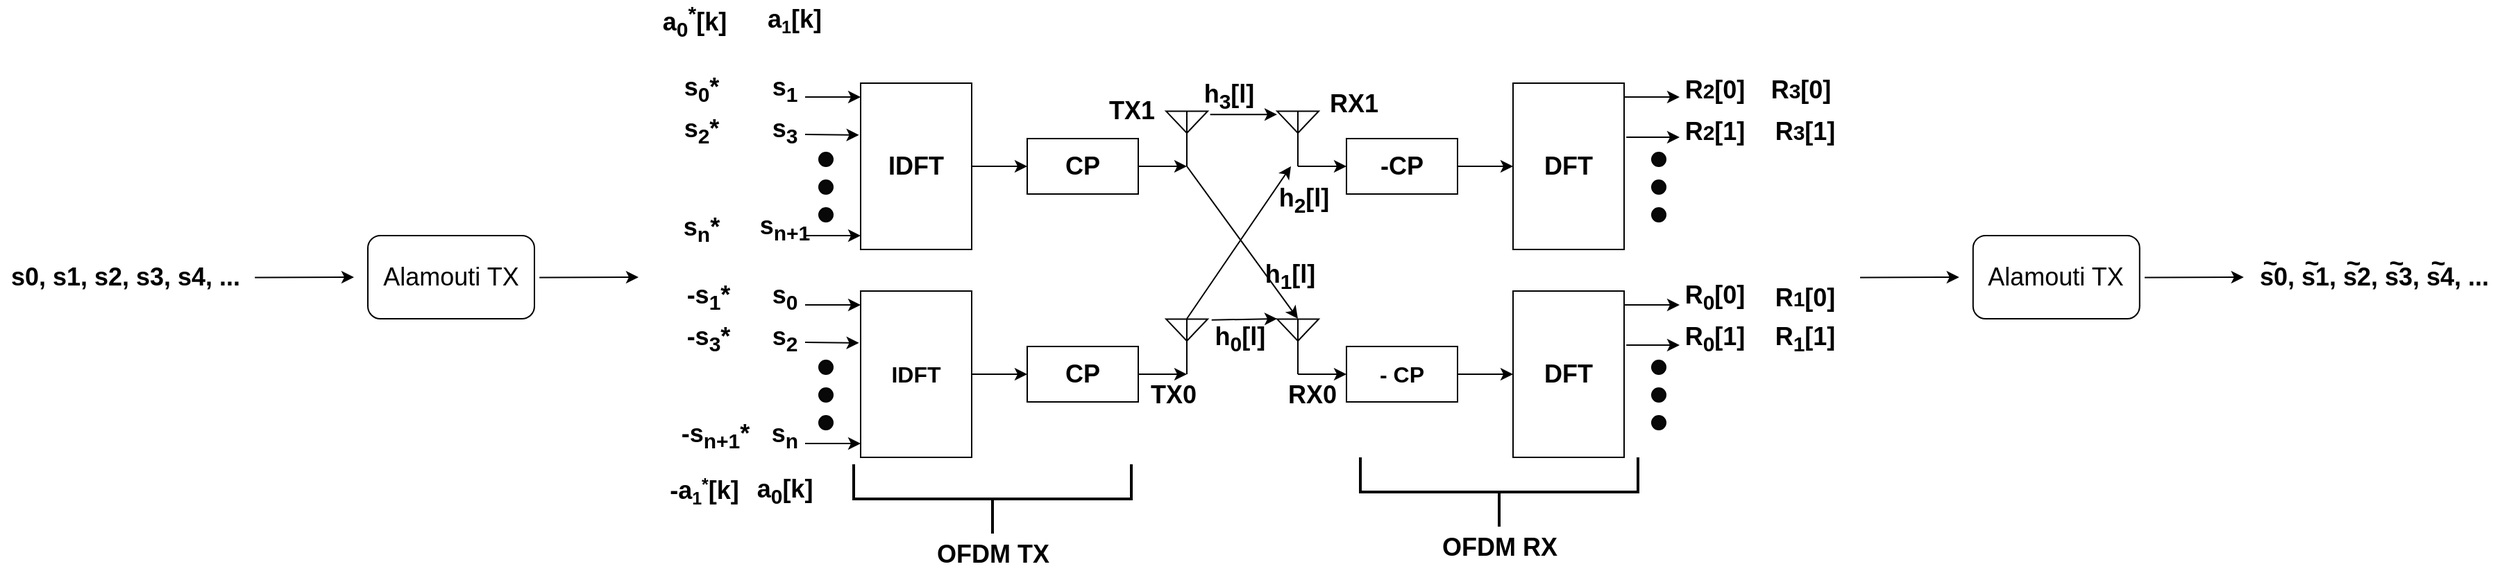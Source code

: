 <mxfile version="14.0.1" type="device"><diagram id="1k58qN4_BVpdT0NHC4St" name="Page-1"><mxGraphModel dx="1865" dy="580" grid="1" gridSize="10" guides="1" tooltips="1" connect="1" arrows="1" fold="1" page="1" pageScale="1" pageWidth="827" pageHeight="1169" math="0" shadow="0"><root><mxCell id="0"/><mxCell id="1" parent="0"/><mxCell id="-BvfZnM5PbI-1u8mFfQk-1" value="&lt;font style=&quot;font-size: 18px&quot;&gt;&lt;b&gt;IDFT&lt;/b&gt;&lt;/font&gt;" style="rounded=0;whiteSpace=wrap;html=1;" parent="1" vertex="1"><mxGeometry x="120" y="80" width="80" height="120" as="geometry"/></mxCell><mxCell id="-BvfZnM5PbI-1u8mFfQk-2" value="&lt;font style=&quot;font-size: 18px&quot;&gt;&lt;b&gt;DFT&lt;/b&gt;&lt;/font&gt;" style="rounded=0;whiteSpace=wrap;html=1;" parent="1" vertex="1"><mxGeometry x="590" y="80" width="80" height="120" as="geometry"/></mxCell><mxCell id="-BvfZnM5PbI-1u8mFfQk-3" value="&lt;b&gt;&lt;font style=&quot;font-size: 18px&quot;&gt;CP&lt;/font&gt;&lt;/b&gt;" style="rounded=0;whiteSpace=wrap;html=1;" parent="1" vertex="1"><mxGeometry x="240" y="120" width="80" height="40" as="geometry"/></mxCell><mxCell id="-BvfZnM5PbI-1u8mFfQk-4" value="&lt;font style=&quot;font-size: 18px&quot;&gt;&lt;b&gt;-&lt;font&gt;CP&lt;/font&gt;&lt;/b&gt;&lt;/font&gt;" style="rounded=0;whiteSpace=wrap;html=1;" parent="1" vertex="1"><mxGeometry x="470" y="120" width="80" height="40" as="geometry"/></mxCell><mxCell id="-BvfZnM5PbI-1u8mFfQk-5" value="" style="verticalLabelPosition=bottom;shadow=0;dashed=0;align=center;html=1;verticalAlign=top;shape=mxgraph.electrical.radio.aerial_-_antenna_2;" parent="1" vertex="1"><mxGeometry x="340" y="100" width="30" height="40" as="geometry"/></mxCell><mxCell id="-BvfZnM5PbI-1u8mFfQk-7" value="" style="verticalLabelPosition=bottom;shadow=0;dashed=0;align=center;html=1;verticalAlign=top;shape=mxgraph.electrical.radio.aerial_-_antenna_2;" parent="1" vertex="1"><mxGeometry x="420" y="100" width="30" height="40" as="geometry"/></mxCell><mxCell id="-BvfZnM5PbI-1u8mFfQk-8" value="" style="endArrow=classic;html=1;entryX=0;entryY=0.5;entryDx=0;entryDy=0;" parent="1" target="-BvfZnM5PbI-1u8mFfQk-3" edge="1"><mxGeometry width="50" height="50" relative="1" as="geometry"><mxPoint x="200" y="140" as="sourcePoint"/><mxPoint x="250" y="90" as="targetPoint"/></mxGeometry></mxCell><mxCell id="-BvfZnM5PbI-1u8mFfQk-9" value="" style="endArrow=classic;html=1;entryX=0.5;entryY=1;entryDx=0;entryDy=0;entryPerimeter=0;" parent="1" target="-BvfZnM5PbI-1u8mFfQk-5" edge="1"><mxGeometry width="50" height="50" relative="1" as="geometry"><mxPoint x="320" y="140" as="sourcePoint"/><mxPoint x="370" y="95" as="targetPoint"/></mxGeometry></mxCell><mxCell id="-BvfZnM5PbI-1u8mFfQk-11" value="" style="endArrow=classic;html=1;exitX=0.5;exitY=1;exitDx=0;exitDy=0;exitPerimeter=0;entryX=0;entryY=0.5;entryDx=0;entryDy=0;" parent="1" source="-BvfZnM5PbI-1u8mFfQk-7" target="-BvfZnM5PbI-1u8mFfQk-4" edge="1"><mxGeometry width="50" height="50" relative="1" as="geometry"><mxPoint x="440" y="230" as="sourcePoint"/><mxPoint x="490" y="180" as="targetPoint"/></mxGeometry></mxCell><mxCell id="-BvfZnM5PbI-1u8mFfQk-13" value="" style="endArrow=classic;html=1;entryX=0;entryY=0.5;entryDx=0;entryDy=0;" parent="1" target="-BvfZnM5PbI-1u8mFfQk-2" edge="1"><mxGeometry width="50" height="50" relative="1" as="geometry"><mxPoint x="550" y="140" as="sourcePoint"/><mxPoint x="600" y="90" as="targetPoint"/></mxGeometry></mxCell><mxCell id="-BvfZnM5PbI-1u8mFfQk-14" value="" style="endArrow=classic;html=1;" parent="1" edge="1"><mxGeometry width="50" height="50" relative="1" as="geometry"><mxPoint x="80" y="90" as="sourcePoint"/><mxPoint x="120" y="90" as="targetPoint"/></mxGeometry></mxCell><mxCell id="-BvfZnM5PbI-1u8mFfQk-15" value="" style="endArrow=classic;html=1;entryX=-0.015;entryY=0.312;entryDx=0;entryDy=0;entryPerimeter=0;" parent="1" target="-BvfZnM5PbI-1u8mFfQk-1" edge="1"><mxGeometry width="50" height="50" relative="1" as="geometry"><mxPoint x="80" y="117" as="sourcePoint"/><mxPoint x="130" y="100" as="targetPoint"/></mxGeometry></mxCell><mxCell id="-BvfZnM5PbI-1u8mFfQk-16" value="" style="endArrow=classic;html=1;" parent="1" edge="1"><mxGeometry width="50" height="50" relative="1" as="geometry"><mxPoint x="80" y="190" as="sourcePoint"/><mxPoint x="120" y="190" as="targetPoint"/></mxGeometry></mxCell><mxCell id="-BvfZnM5PbI-1u8mFfQk-17" value="" style="ellipse;whiteSpace=wrap;html=1;aspect=fixed;fillColor=#080808;" parent="1" vertex="1"><mxGeometry x="90" y="130" width="10" height="10" as="geometry"/></mxCell><mxCell id="-BvfZnM5PbI-1u8mFfQk-18" value="" style="ellipse;whiteSpace=wrap;html=1;aspect=fixed;fillColor=#080808;" parent="1" vertex="1"><mxGeometry x="90" y="150" width="10" height="10" as="geometry"/></mxCell><mxCell id="-BvfZnM5PbI-1u8mFfQk-19" value="" style="ellipse;whiteSpace=wrap;html=1;aspect=fixed;fillColor=#080808;" parent="1" vertex="1"><mxGeometry x="90" y="170" width="10" height="10" as="geometry"/></mxCell><mxCell id="-BvfZnM5PbI-1u8mFfQk-24" value="" style="ellipse;whiteSpace=wrap;html=1;aspect=fixed;fillColor=#080808;" parent="1" vertex="1"><mxGeometry x="690" y="130" width="10" height="10" as="geometry"/></mxCell><mxCell id="-BvfZnM5PbI-1u8mFfQk-31" value="" style="endArrow=classic;html=1;" parent="1" edge="1"><mxGeometry width="50" height="50" relative="1" as="geometry"><mxPoint x="670" y="90" as="sourcePoint"/><mxPoint x="710" y="90" as="targetPoint"/></mxGeometry></mxCell><mxCell id="-BvfZnM5PbI-1u8mFfQk-33" value="" style="endArrow=classic;html=1;exitX=1.02;exitY=0.325;exitDx=0;exitDy=0;exitPerimeter=0;" parent="1" source="-BvfZnM5PbI-1u8mFfQk-2" edge="1"><mxGeometry width="50" height="50" relative="1" as="geometry"><mxPoint x="680" y="100" as="sourcePoint"/><mxPoint x="710" y="119" as="targetPoint"/></mxGeometry></mxCell><mxCell id="-BvfZnM5PbI-1u8mFfQk-35" value="" style="ellipse;whiteSpace=wrap;html=1;aspect=fixed;fillColor=#080808;" parent="1" vertex="1"><mxGeometry x="690" y="150" width="10" height="10" as="geometry"/></mxCell><mxCell id="-BvfZnM5PbI-1u8mFfQk-36" value="" style="ellipse;whiteSpace=wrap;html=1;aspect=fixed;fillColor=#080808;" parent="1" vertex="1"><mxGeometry x="690" y="170" width="10" height="10" as="geometry"/></mxCell><mxCell id="-BvfZnM5PbI-1u8mFfQk-38" value="&lt;font size=&quot;3&quot;&gt;&lt;b&gt;IDFT&lt;/b&gt;&lt;/font&gt;" style="rounded=0;whiteSpace=wrap;html=1;" parent="1" vertex="1"><mxGeometry x="120" y="230" width="80" height="120" as="geometry"/></mxCell><mxCell id="-BvfZnM5PbI-1u8mFfQk-39" value="&lt;font style=&quot;font-size: 18px&quot;&gt;&lt;b&gt;DFT&lt;/b&gt;&lt;/font&gt;" style="rounded=0;whiteSpace=wrap;html=1;" parent="1" vertex="1"><mxGeometry x="590" y="230" width="80" height="120" as="geometry"/></mxCell><mxCell id="-BvfZnM5PbI-1u8mFfQk-40" value="&lt;font style=&quot;font-size: 18px&quot;&gt;&lt;b&gt;CP&lt;/b&gt;&lt;/font&gt;" style="rounded=0;whiteSpace=wrap;html=1;" parent="1" vertex="1"><mxGeometry x="240" y="270" width="80" height="40" as="geometry"/></mxCell><mxCell id="-BvfZnM5PbI-1u8mFfQk-41" value="&lt;font size=&quot;3&quot;&gt;&lt;b&gt;- CP&lt;/b&gt;&lt;/font&gt;" style="rounded=0;whiteSpace=wrap;html=1;" parent="1" vertex="1"><mxGeometry x="470" y="270" width="80" height="40" as="geometry"/></mxCell><mxCell id="-BvfZnM5PbI-1u8mFfQk-42" value="" style="verticalLabelPosition=bottom;shadow=0;dashed=0;align=center;html=1;verticalAlign=top;shape=mxgraph.electrical.radio.aerial_-_antenna_2;" parent="1" vertex="1"><mxGeometry x="340" y="250" width="30" height="40" as="geometry"/></mxCell><mxCell id="-BvfZnM5PbI-1u8mFfQk-43" value="" style="verticalLabelPosition=bottom;shadow=0;dashed=0;align=center;html=1;verticalAlign=top;shape=mxgraph.electrical.radio.aerial_-_antenna_2;" parent="1" vertex="1"><mxGeometry x="420" y="250" width="30" height="40" as="geometry"/></mxCell><mxCell id="-BvfZnM5PbI-1u8mFfQk-44" value="" style="endArrow=classic;html=1;entryX=0;entryY=0.5;entryDx=0;entryDy=0;" parent="1" target="-BvfZnM5PbI-1u8mFfQk-40" edge="1"><mxGeometry width="50" height="50" relative="1" as="geometry"><mxPoint x="200" y="290" as="sourcePoint"/><mxPoint x="250" y="240" as="targetPoint"/></mxGeometry></mxCell><mxCell id="-BvfZnM5PbI-1u8mFfQk-45" value="" style="endArrow=classic;html=1;entryX=0.5;entryY=1;entryDx=0;entryDy=0;entryPerimeter=0;" parent="1" target="-BvfZnM5PbI-1u8mFfQk-42" edge="1"><mxGeometry width="50" height="50" relative="1" as="geometry"><mxPoint x="320" y="290" as="sourcePoint"/><mxPoint x="370" y="245" as="targetPoint"/></mxGeometry></mxCell><mxCell id="-BvfZnM5PbI-1u8mFfQk-46" value="" style="endArrow=classic;html=1;exitX=0.5;exitY=1;exitDx=0;exitDy=0;exitPerimeter=0;entryX=0;entryY=0.5;entryDx=0;entryDy=0;" parent="1" source="-BvfZnM5PbI-1u8mFfQk-43" target="-BvfZnM5PbI-1u8mFfQk-41" edge="1"><mxGeometry width="50" height="50" relative="1" as="geometry"><mxPoint x="440" y="380" as="sourcePoint"/><mxPoint x="490" y="330" as="targetPoint"/></mxGeometry></mxCell><mxCell id="-BvfZnM5PbI-1u8mFfQk-47" value="" style="endArrow=classic;html=1;entryX=0;entryY=0.5;entryDx=0;entryDy=0;" parent="1" target="-BvfZnM5PbI-1u8mFfQk-39" edge="1"><mxGeometry width="50" height="50" relative="1" as="geometry"><mxPoint x="550" y="290" as="sourcePoint"/><mxPoint x="600" y="240" as="targetPoint"/></mxGeometry></mxCell><mxCell id="-BvfZnM5PbI-1u8mFfQk-48" value="" style="endArrow=classic;html=1;" parent="1" edge="1"><mxGeometry width="50" height="50" relative="1" as="geometry"><mxPoint x="80" y="240" as="sourcePoint"/><mxPoint x="120" y="240" as="targetPoint"/></mxGeometry></mxCell><mxCell id="-BvfZnM5PbI-1u8mFfQk-49" value="" style="endArrow=classic;html=1;entryX=-0.015;entryY=0.312;entryDx=0;entryDy=0;entryPerimeter=0;" parent="1" target="-BvfZnM5PbI-1u8mFfQk-38" edge="1"><mxGeometry width="50" height="50" relative="1" as="geometry"><mxPoint x="80" y="267" as="sourcePoint"/><mxPoint x="130" y="250" as="targetPoint"/></mxGeometry></mxCell><mxCell id="-BvfZnM5PbI-1u8mFfQk-50" value="" style="endArrow=classic;html=1;" parent="1" edge="1"><mxGeometry width="50" height="50" relative="1" as="geometry"><mxPoint x="80" y="340" as="sourcePoint"/><mxPoint x="120" y="340" as="targetPoint"/></mxGeometry></mxCell><mxCell id="-BvfZnM5PbI-1u8mFfQk-51" value="" style="ellipse;whiteSpace=wrap;html=1;aspect=fixed;fillColor=#080808;" parent="1" vertex="1"><mxGeometry x="90" y="280" width="10" height="10" as="geometry"/></mxCell><mxCell id="-BvfZnM5PbI-1u8mFfQk-52" value="" style="ellipse;whiteSpace=wrap;html=1;aspect=fixed;fillColor=#080808;" parent="1" vertex="1"><mxGeometry x="90" y="300" width="10" height="10" as="geometry"/></mxCell><mxCell id="-BvfZnM5PbI-1u8mFfQk-53" value="" style="ellipse;whiteSpace=wrap;html=1;aspect=fixed;fillColor=#080808;" parent="1" vertex="1"><mxGeometry x="90" y="320" width="10" height="10" as="geometry"/></mxCell><mxCell id="-BvfZnM5PbI-1u8mFfQk-54" value="" style="ellipse;whiteSpace=wrap;html=1;aspect=fixed;fillColor=#080808;" parent="1" vertex="1"><mxGeometry x="690" y="280" width="10" height="10" as="geometry"/></mxCell><mxCell id="-BvfZnM5PbI-1u8mFfQk-55" value="" style="endArrow=classic;html=1;" parent="1" edge="1"><mxGeometry width="50" height="50" relative="1" as="geometry"><mxPoint x="670" y="240" as="sourcePoint"/><mxPoint x="710" y="240" as="targetPoint"/></mxGeometry></mxCell><mxCell id="-BvfZnM5PbI-1u8mFfQk-56" value="" style="endArrow=classic;html=1;exitX=1.02;exitY=0.325;exitDx=0;exitDy=0;exitPerimeter=0;" parent="1" source="-BvfZnM5PbI-1u8mFfQk-39" edge="1"><mxGeometry width="50" height="50" relative="1" as="geometry"><mxPoint x="680" y="250" as="sourcePoint"/><mxPoint x="710" y="269" as="targetPoint"/></mxGeometry></mxCell><mxCell id="-BvfZnM5PbI-1u8mFfQk-57" value="" style="ellipse;whiteSpace=wrap;html=1;aspect=fixed;fillColor=#080808;" parent="1" vertex="1"><mxGeometry x="690" y="300" width="10" height="10" as="geometry"/></mxCell><mxCell id="-BvfZnM5PbI-1u8mFfQk-58" value="" style="ellipse;whiteSpace=wrap;html=1;aspect=fixed;fillColor=#080808;" parent="1" vertex="1"><mxGeometry x="690" y="320" width="10" height="10" as="geometry"/></mxCell><mxCell id="-BvfZnM5PbI-1u8mFfQk-63" value="&lt;b&gt;&lt;font style=&quot;font-size: 18px&quot;&gt;s&lt;sub&gt;2&lt;/sub&gt;&lt;/font&gt;&lt;/b&gt;" style="text;html=1;align=center;verticalAlign=middle;resizable=0;points=[];autosize=1;" parent="1" vertex="1"><mxGeometry x="50" y="250" width="30" height="30" as="geometry"/></mxCell><mxCell id="-BvfZnM5PbI-1u8mFfQk-64" value="&lt;b&gt;&lt;font style=&quot;font-size: 18px&quot;&gt;s&lt;sub&gt;0&lt;/sub&gt;&lt;/font&gt;&lt;/b&gt;" style="text;html=1;align=center;verticalAlign=middle;resizable=0;points=[];autosize=1;" parent="1" vertex="1"><mxGeometry x="50" y="220" width="30" height="30" as="geometry"/></mxCell><mxCell id="-BvfZnM5PbI-1u8mFfQk-65" value="&lt;b&gt;&lt;font style=&quot;font-size: 18px&quot;&gt;s&lt;sub&gt;n&lt;/sub&gt;&lt;/font&gt;&lt;/b&gt;" style="text;html=1;align=center;verticalAlign=middle;resizable=0;points=[];autosize=1;" parent="1" vertex="1"><mxGeometry x="50" y="320" width="30" height="30" as="geometry"/></mxCell><mxCell id="-BvfZnM5PbI-1u8mFfQk-69" value="&lt;b&gt;&lt;font style=&quot;font-size: 18px&quot;&gt;s&lt;sub&gt;n+1&lt;/sub&gt;&lt;/font&gt;&lt;/b&gt;" style="text;html=1;align=center;verticalAlign=middle;resizable=0;points=[];autosize=1;" parent="1" vertex="1"><mxGeometry x="40" y="175" width="50" height="20" as="geometry"/></mxCell><mxCell id="-BvfZnM5PbI-1u8mFfQk-70" value="&lt;b&gt;&lt;font style=&quot;font-size: 18px&quot;&gt;s&lt;sub&gt;3&lt;/sub&gt;&lt;/font&gt;&lt;/b&gt;" style="text;html=1;align=center;verticalAlign=middle;resizable=0;points=[];autosize=1;" parent="1" vertex="1"><mxGeometry x="50" y="100" width="30" height="30" as="geometry"/></mxCell><mxCell id="-BvfZnM5PbI-1u8mFfQk-71" value="&lt;b&gt;&lt;font style=&quot;font-size: 18px&quot;&gt;s&lt;sub&gt;1&lt;/sub&gt;&lt;/font&gt;&lt;/b&gt;" style="text;html=1;align=center;verticalAlign=middle;resizable=0;points=[];autosize=1;" parent="1" vertex="1"><mxGeometry x="50" y="70" width="30" height="30" as="geometry"/></mxCell><mxCell id="-BvfZnM5PbI-1u8mFfQk-72" value="&lt;b&gt;&lt;font&gt;&lt;span style=&quot;font-size: 18px&quot;&gt;R&lt;sub&gt;0&lt;/sub&gt;&lt;/span&gt;&lt;span style=&quot;font-size: 18px&quot;&gt;[0]&lt;/span&gt;&lt;/font&gt;&lt;/b&gt;" style="text;html=1;align=center;verticalAlign=middle;resizable=0;points=[];autosize=1;" parent="1" vertex="1"><mxGeometry x="705" y="220" width="60" height="30" as="geometry"/></mxCell><mxCell id="-BvfZnM5PbI-1u8mFfQk-73" value="&lt;span style=&quot;font-size: 18px&quot;&gt;&lt;b&gt;R&lt;sub&gt;0&lt;/sub&gt;[1]&lt;/b&gt;&lt;/span&gt;" style="text;html=1;align=center;verticalAlign=middle;resizable=0;points=[];autosize=1;" parent="1" vertex="1"><mxGeometry x="705" y="250" width="60" height="30" as="geometry"/></mxCell><mxCell id="-BvfZnM5PbI-1u8mFfQk-75" value="&lt;b&gt;&lt;span style=&quot;font-size: 18px&quot;&gt;R&lt;/span&gt;&lt;span style=&quot;font-size: 15px&quot;&gt;2&lt;/span&gt;&lt;span style=&quot;font-size: 18px&quot;&gt;[0]&lt;/span&gt;&lt;/b&gt;" style="text;html=1;align=center;verticalAlign=middle;resizable=0;points=[];autosize=1;" parent="1" vertex="1"><mxGeometry x="705" y="75" width="60" height="20" as="geometry"/></mxCell><mxCell id="-BvfZnM5PbI-1u8mFfQk-76" value="&lt;b&gt;&lt;span style=&quot;font-size: 18px&quot;&gt;R&lt;/span&gt;&lt;span style=&quot;font-size: 15px&quot;&gt;2&lt;/span&gt;&lt;span style=&quot;font-size: 18px&quot;&gt;[1]&lt;/span&gt;&lt;/b&gt;" style="text;html=1;align=center;verticalAlign=middle;resizable=0;points=[];autosize=1;" parent="1" vertex="1"><mxGeometry x="705" y="105" width="60" height="20" as="geometry"/></mxCell><mxCell id="-BvfZnM5PbI-1u8mFfQk-78" value="&lt;b&gt;&lt;font style=&quot;font-size: 18px&quot;&gt;-s&lt;sub&gt;1&lt;/sub&gt;*&lt;/font&gt;&lt;/b&gt;" style="text;html=1;align=center;verticalAlign=middle;resizable=0;points=[];autosize=1;" parent="1" vertex="1"><mxGeometry x="-15" y="220" width="50" height="30" as="geometry"/></mxCell><mxCell id="-BvfZnM5PbI-1u8mFfQk-79" value="&lt;font style=&quot;font-size: 18px&quot;&gt;&lt;b&gt;&lt;font&gt;-s&lt;/font&gt;&lt;font&gt;&lt;sub&gt;3&lt;/sub&gt;*&lt;/font&gt;&lt;/b&gt;&lt;/font&gt;" style="text;html=1;align=center;verticalAlign=middle;resizable=0;points=[];autosize=1;" parent="1" vertex="1"><mxGeometry x="-15" y="250" width="50" height="30" as="geometry"/></mxCell><mxCell id="-BvfZnM5PbI-1u8mFfQk-80" value="&lt;span style=&quot;font-size: 18px&quot;&gt;&lt;b&gt;-s&lt;sub&gt;n+1&lt;/sub&gt;*&lt;/b&gt;&lt;/span&gt;" style="text;html=1;align=center;verticalAlign=middle;resizable=0;points=[];autosize=1;" parent="1" vertex="1"><mxGeometry x="-15" y="320" width="60" height="30" as="geometry"/></mxCell><mxCell id="-BvfZnM5PbI-1u8mFfQk-81" value="&lt;span style=&quot;font-size: 18px&quot;&gt;&lt;b&gt;s&lt;sub&gt;0&lt;/sub&gt;*&lt;/b&gt;&lt;/span&gt;" style="text;html=1;align=center;verticalAlign=middle;resizable=0;points=[];autosize=1;" parent="1" vertex="1"><mxGeometry x="-15" y="70" width="40" height="30" as="geometry"/></mxCell><mxCell id="-BvfZnM5PbI-1u8mFfQk-82" value="&lt;b&gt;&lt;font style=&quot;font-size: 18px&quot;&gt;&lt;font&gt;s&lt;/font&gt;&lt;font&gt;&lt;sub&gt;2&lt;/sub&gt;*&lt;/font&gt;&lt;/font&gt;&lt;/b&gt;" style="text;html=1;align=center;verticalAlign=middle;resizable=0;points=[];autosize=1;" parent="1" vertex="1"><mxGeometry x="-15" y="100" width="40" height="30" as="geometry"/></mxCell><mxCell id="-BvfZnM5PbI-1u8mFfQk-83" value="&lt;b&gt;&lt;font style=&quot;font-size: 18px&quot;&gt;&lt;font&gt;s&lt;/font&gt;&lt;font&gt;&lt;sub&gt;n&lt;/sub&gt;*&lt;/font&gt;&lt;/font&gt;&lt;/b&gt;" style="text;html=1;align=center;verticalAlign=middle;resizable=0;points=[];autosize=1;" parent="1" vertex="1"><mxGeometry x="-15" y="176" width="40" height="20" as="geometry"/></mxCell><mxCell id="OFYRJtg510n6ZjjiVevk-1" value="" style="endArrow=classic;html=1;exitX=1.06;exitY=0.065;exitDx=0;exitDy=0;exitPerimeter=0;entryX=0;entryY=0.065;entryDx=0;entryDy=0;entryPerimeter=0;" parent="1" source="-BvfZnM5PbI-1u8mFfQk-5" target="-BvfZnM5PbI-1u8mFfQk-7" edge="1"><mxGeometry width="50" height="50" relative="1" as="geometry"><mxPoint x="360" y="140" as="sourcePoint"/><mxPoint x="430" y="140" as="targetPoint"/></mxGeometry></mxCell><mxCell id="OFYRJtg510n6ZjjiVevk-2" value="" style="endArrow=classic;html=1;exitX=0.5;exitY=1;exitDx=0;exitDy=0;exitPerimeter=0;" parent="1" source="-BvfZnM5PbI-1u8mFfQk-5" edge="1"><mxGeometry width="50" height="50" relative="1" as="geometry"><mxPoint x="370" y="150" as="sourcePoint"/><mxPoint x="435" y="250" as="targetPoint"/></mxGeometry></mxCell><mxCell id="OFYRJtg510n6ZjjiVevk-3" value="" style="endArrow=classic;html=1;exitX=0.5;exitY=0;exitDx=0;exitDy=0;exitPerimeter=0;" parent="1" source="-BvfZnM5PbI-1u8mFfQk-42" edge="1"><mxGeometry width="50" height="50" relative="1" as="geometry"><mxPoint x="465" y="170" as="sourcePoint"/><mxPoint x="430" y="140" as="targetPoint"/></mxGeometry></mxCell><mxCell id="OFYRJtg510n6ZjjiVevk-4" value="" style="endArrow=classic;html=1;exitX=1.096;exitY=0.022;exitDx=0;exitDy=0;exitPerimeter=0;" parent="1" source="-BvfZnM5PbI-1u8mFfQk-42" edge="1"><mxGeometry width="50" height="50" relative="1" as="geometry"><mxPoint x="370" y="290" as="sourcePoint"/><mxPoint x="420" y="250" as="targetPoint"/></mxGeometry></mxCell><mxCell id="OFYRJtg510n6ZjjiVevk-5" value="&lt;font style=&quot;font-size: 18px&quot;&gt;&lt;b&gt;h&lt;sub&gt;0&lt;/sub&gt;[l]&lt;sub&gt;&amp;nbsp;&lt;/sub&gt;&lt;/b&gt;&lt;/font&gt;" style="text;html=1;align=center;verticalAlign=middle;resizable=0;points=[];autosize=1;" parent="1" vertex="1"><mxGeometry x="365" y="250" width="60" height="30" as="geometry"/></mxCell><mxCell id="OFYRJtg510n6ZjjiVevk-6" value="&lt;font style=&quot;font-size: 18px&quot;&gt;&lt;b&gt;h&lt;sub&gt;3&lt;/sub&gt;[l]&lt;/b&gt;&lt;/font&gt;" style="text;html=1;align=center;verticalAlign=middle;resizable=0;points=[];autosize=1;" parent="1" vertex="1"><mxGeometry x="360" y="75" width="50" height="30" as="geometry"/></mxCell><mxCell id="OFYRJtg510n6ZjjiVevk-7" value="&lt;font style=&quot;font-size: 18px&quot;&gt;&lt;b&gt;h&lt;sub&gt;2&lt;/sub&gt;[l]&lt;/b&gt;&lt;/font&gt;" style="text;html=1;align=center;verticalAlign=middle;resizable=0;points=[];autosize=1;" parent="1" vertex="1"><mxGeometry x="414" y="150" width="50" height="30" as="geometry"/></mxCell><mxCell id="OFYRJtg510n6ZjjiVevk-8" value="&lt;font style=&quot;font-size: 18px&quot;&gt;&lt;b&gt;h&lt;sub&gt;1&lt;/sub&gt;[l]&lt;/b&gt;&lt;/font&gt;" style="text;html=1;align=center;verticalAlign=middle;resizable=0;points=[];autosize=1;" parent="1" vertex="1"><mxGeometry x="404" y="205" width="50" height="30" as="geometry"/></mxCell><mxCell id="OFYRJtg510n6ZjjiVevk-10" value="&lt;span style=&quot;font-size: 18px&quot;&gt;&lt;b&gt;TX1&lt;/b&gt;&lt;/span&gt;&lt;span style=&quot;color: rgba(0 , 0 , 0 , 0) ; font-family: monospace ; font-size: 0px&quot;&gt;%3CmxGraphModel%3E%3Croot%3E%3CmxCell%20id%3D%220%22%2F%3E%3CmxCell%20id%3D%221%22%20parent%3D%220%22%2F%3E%3CmxCell%20id%3D%222%22%20value%3D%22%26lt%3Bb%26gt%3B%26lt%3Bspan%20style%3D%26quot%3Bfont-size%3A%2018px%26quot%3B%26gt%3BR%26lt%3B%2Fspan%26gt%3B%26lt%3Bspan%20style%3D%26quot%3Bfont-size%3A%2015px%26quot%3B%26gt%3B2%26lt%3B%2Fspan%26gt%3B%26lt%3Bspan%20style%3D%26quot%3Bfont-size%3A%2018px%26quot%3B%26gt%3B%5Bk%5D%26lt%3B%2Fspan%26gt%3B%26lt%3B%2Fb%26gt%3B%22%20style%3D%22text%3Bhtml%3D1%3Balign%3Dcenter%3BverticalAlign%3Dmiddle%3Bresizable%3D0%3Bpoints%3D%5B%5D%3Bautosize%3D1%3B%22%20vertex%3D%221%22%20parent%3D%221%22%3E%3CmxGeometry%20x%3D%22705%22%20y%3D%2275%22%20width%3D%2260%22%20height%3D%2220%22%20as%3D%22geometry%22%2F%3E%3C%2FmxCell%3E%3C%2Froot%3E%3C%2FmxGraphModel%3E&lt;/span&gt;&lt;span style=&quot;color: rgba(0 , 0 , 0 , 0) ; font-family: monospace ; font-size: 0px&quot;&gt;%3CmxGraphModel%3E%3Croot%3E%3CmxCell%20id%3D%220%22%2F%3E%3CmxCell%20id%3D%221%22%20parent%3D%220%22%2F%3E%3CmxCell%20id%3D%222%22%20value%3D%22%26lt%3Bb%26gt%3B%26lt%3Bspan%20style%3D%26quot%3Bfont-size%3A%2018px%26quot%3B%26gt%3BR%26lt%3B%2Fspan%26gt%3B%26lt%3Bspan%20style%3D%26quot%3Bfont-size%3A%2015px%26quot%3B%26gt%3B2%26lt%3B%2Fspan%26gt%3B%26lt%3Bspan%20style%3D%26quot%3Bfont-size%3A%2018px%26quot%3B%26gt%3B%5Bk%5D%26lt%3B%2Fspan%26gt%3B%26lt%3B%2Fb%26gt%3B%22%20style%3D%22text%3Bhtml%3D1%3Balign%3Dcenter%3BverticalAlign%3Dmiddle%3Bresizable%3D0%3Bpoints%3D%5B%5D%3Bautosize%3D1%3B%22%20vertex%3D%221%22%20parent%3D%221%22%3E%3CmxGeometry%20x%3D%22705%22%20y%3D%2275%22%20width%3D%2260%22%20height%3D%2220%22%20as%3D%22geometry%22%2F%3E%3C%2FmxCell%3E%3C%2Froot%3E%3C%2FmxGraphModel%3E&lt;/span&gt;" style="text;html=1;align=center;verticalAlign=middle;resizable=0;points=[];autosize=1;" parent="1" vertex="1"><mxGeometry x="290" y="85" width="50" height="30" as="geometry"/></mxCell><mxCell id="OFYRJtg510n6ZjjiVevk-11" value="&lt;span style=&quot;font-size: 18px&quot;&gt;&lt;b&gt;TX0&lt;/b&gt;&lt;/span&gt;&lt;span style=&quot;color: rgba(0 , 0 , 0 , 0) ; font-family: monospace ; font-size: 0px&quot;&gt;%3CmxGraphModel%3E%3Croot%3E%3CmxCell%20id%3D%220%22%2F%3E%3CmxCell%20id%3D%221%22%20parent%3D%220%22%2F%3E%3CmxCell%20id%3D%222%22%20value%3D%22%26lt%3Bb%26gt%3B%26lt%3Bspan%20style%3D%26quot%3Bfont-size%3A%2018px%26quot%3B%26gt%3BR%26lt%3B%2Fspan%26gt%3B%26lt%3Bspan%20style%3D%26quot%3Bfont-size%3A%2015px%26quot%3B%26gt%3B2%26lt%3B%2Fspan%26gt%3B%26lt%3Bspan%20style%3D%26quot%3Bfont-size%3A%2018px%26quot%3B%26gt%3B%5Bk%5D%26lt%3B%2Fspan%26gt%3B%26lt%3B%2Fb%26gt%3B%22%20style%3D%22text%3Bhtml%3D1%3Balign%3Dcenter%3BverticalAlign%3Dmiddle%3Bresizable%3D0%3Bpoints%3D%5B%5D%3Bautosize%3D1%3B%22%20vertex%3D%221%22%20parent%3D%221%22%3E%3CmxGeometry%20x%3D%22705%22%20y%3D%2275%22%20width%3D%2260%22%20height%3D%2220%22%20as%3D%22geometry%22%2F%3E%3C%2FmxCell%3E%3C%2Froot%3E%3C%2FmxGraphModel%3E&lt;/span&gt;&lt;span style=&quot;color: rgba(0 , 0 , 0 , 0) ; font-family: monospace ; font-size: 0px&quot;&gt;%3CmxGraphModel%3E%3Croot%3E%3CmxCell%20id%3D%220%22%2F%3E%3CmxCell%20id%3D%221%22%20parent%3D%220%22%2F%3E%3CmxCell%20id%3D%222%22%20value%3D%22%26lt%3Bb%26gt%3B%26lt%3Bspan%20style%3D%26quot%3Bfont-size%3A%2018px%26quot%3B%26gt%3BR%26lt%3B%2Fspan%26gt%3B%26lt%3Bspan%20style%3D%26quot%3Bfont-size%3A%2015px%26quot%3B%26gt%3B2%26lt%3B%2Fspan%26gt%3B%26lt%3Bspan%20style%3D%26quot%3Bfont-size%3A%2018px%26quot%3B%26gt%3B%5Bk%5D%26lt%3B%2Fspan%26gt%3B%26lt%3B%2Fb%26gt%3B%22%20style%3D%22text%3Bhtml%3D1%3Balign%3Dcenter%3BverticalAlign%3Dmiddle%3Bresizable%3D0%3Bpoints%3D%5B%5D%3Bautosize%3D1%3B%22%20vertex%3D%221%22%20parent%3D%221%22%3E%3CmxGeometry%20x%3D%22705%22%20y%3D%2275%22%20width%3D%2260%22%20height%3D%2220%22%20as%3D%22geometry%22%2F%3E%3C%2FmxCell%3E%3C%2Froot%3E%3C%2FmxGraphModel%3E&lt;/span&gt;" style="text;html=1;align=center;verticalAlign=middle;resizable=0;points=[];autosize=1;" parent="1" vertex="1"><mxGeometry x="320" y="290" width="50" height="30" as="geometry"/></mxCell><mxCell id="OFYRJtg510n6ZjjiVevk-13" value="&lt;span style=&quot;font-size: 18px&quot;&gt;&lt;b&gt;RX1&lt;/b&gt;&lt;/span&gt;" style="text;html=1;align=center;verticalAlign=middle;resizable=0;points=[];autosize=1;" parent="1" vertex="1"><mxGeometry x="450" y="85" width="50" height="20" as="geometry"/></mxCell><mxCell id="OFYRJtg510n6ZjjiVevk-14" value="&lt;span style=&quot;font-size: 18px&quot;&gt;&lt;b&gt;RX0&lt;/b&gt;&lt;/span&gt;" style="text;html=1;align=center;verticalAlign=middle;resizable=0;points=[];autosize=1;" parent="1" vertex="1"><mxGeometry x="420" y="295" width="50" height="20" as="geometry"/></mxCell><mxCell id="OFYRJtg510n6ZjjiVevk-15" value="&lt;b&gt;&lt;span style=&quot;font-size: 18px&quot;&gt;R&lt;/span&gt;&lt;span style=&quot;font-size: 15px&quot;&gt;3&lt;/span&gt;&lt;span style=&quot;font-size: 18px&quot;&gt;[0]&lt;/span&gt;&lt;/b&gt;" style="text;html=1;align=center;verticalAlign=middle;resizable=0;points=[];autosize=1;" parent="1" vertex="1"><mxGeometry x="767" y="75" width="60" height="20" as="geometry"/></mxCell><mxCell id="OFYRJtg510n6ZjjiVevk-16" value="&lt;b&gt;&lt;span style=&quot;font-size: 18px&quot;&gt;R&lt;/span&gt;&lt;span style=&quot;font-size: 15px&quot;&gt;3&lt;/span&gt;&lt;span style=&quot;font-size: 18px&quot;&gt;[1]&lt;/span&gt;&lt;/b&gt;" style="text;html=1;align=center;verticalAlign=middle;resizable=0;points=[];autosize=1;" parent="1" vertex="1"><mxGeometry x="770" y="105" width="60" height="20" as="geometry"/></mxCell><mxCell id="OFYRJtg510n6ZjjiVevk-17" value="&lt;b&gt;&lt;font&gt;&lt;span style=&quot;font-size: 18px&quot;&gt;R&lt;/span&gt;&lt;span style=&quot;font-size: 15px&quot;&gt;1&lt;/span&gt;&lt;span style=&quot;font-size: 18px&quot;&gt;[0]&lt;/span&gt;&lt;/font&gt;&lt;/b&gt;" style="text;html=1;align=center;verticalAlign=middle;resizable=0;points=[];autosize=1;" parent="1" vertex="1"><mxGeometry x="770" y="225" width="60" height="20" as="geometry"/></mxCell><mxCell id="OFYRJtg510n6ZjjiVevk-18" value="&lt;b&gt;&lt;font&gt;&lt;span style=&quot;font-size: 18px&quot;&gt;R&lt;sub&gt;1&lt;/sub&gt;&lt;/span&gt;&lt;span style=&quot;font-size: 18px&quot;&gt;[1]&lt;/span&gt;&lt;/font&gt;&lt;/b&gt;" style="text;html=1;align=center;verticalAlign=middle;resizable=0;points=[];autosize=1;" parent="1" vertex="1"><mxGeometry x="770" y="250" width="60" height="30" as="geometry"/></mxCell><mxCell id="OFYRJtg510n6ZjjiVevk-19" value="" style="shape=image;html=1;verticalAlign=top;verticalLabelPosition=bottom;labelBackgroundColor=#ffffff;imageAspect=0;aspect=fixed;image=https://cdn4.iconfinder.com/data/icons/developer-set-3/128/sc2-128.png;rotation=90;" parent="1" vertex="1"><mxGeometry x="40" y="330" width="53" height="53" as="geometry"/></mxCell><mxCell id="OFYRJtg510n6ZjjiVevk-20" value="" style="shape=image;html=1;verticalAlign=top;verticalLabelPosition=bottom;labelBackgroundColor=#ffffff;imageAspect=0;aspect=fixed;image=https://cdn4.iconfinder.com/data/icons/developer-set-3/128/sc2-128.png;rotation=90;" parent="1" vertex="1"><mxGeometry x="-16.5" y="330" width="53" height="53" as="geometry"/></mxCell><mxCell id="OFYRJtg510n6ZjjiVevk-21" value="&lt;span style=&quot;font-size: 18px&quot;&gt;&lt;b&gt;a&lt;sub&gt;0&lt;/sub&gt;[k]&lt;/b&gt;&lt;/span&gt;" style="text;html=1;align=center;verticalAlign=middle;resizable=0;points=[];autosize=1;" parent="1" vertex="1"><mxGeometry x="35" y="360" width="60" height="30" as="geometry"/></mxCell><mxCell id="OFYRJtg510n6ZjjiVevk-22" value="" style="shape=image;html=1;verticalAlign=top;verticalLabelPosition=bottom;labelBackgroundColor=#ffffff;imageAspect=0;aspect=fixed;image=https://cdn4.iconfinder.com/data/icons/developer-set-3/128/sc2-128.png;rotation=-90;" parent="1" vertex="1"><mxGeometry x="42" y="32" width="53" height="53" as="geometry"/></mxCell><mxCell id="OFYRJtg510n6ZjjiVevk-23" value="" style="shape=image;html=1;verticalAlign=top;verticalLabelPosition=bottom;labelBackgroundColor=#ffffff;imageAspect=0;aspect=fixed;image=https://cdn4.iconfinder.com/data/icons/developer-set-3/128/sc2-128.png;rotation=-90;" parent="1" vertex="1"><mxGeometry x="-23" y="32" width="53" height="53" as="geometry"/></mxCell><mxCell id="OFYRJtg510n6ZjjiVevk-24" value="&lt;b&gt;&lt;span style=&quot;font-size: 18px&quot;&gt;a&lt;/span&gt;&lt;span style=&quot;font-size: 15px&quot;&gt;&lt;sub&gt;1&lt;/sub&gt;&lt;/span&gt;&lt;span style=&quot;font-size: 18px&quot;&gt;[k]&lt;/span&gt;&lt;/b&gt;" style="text;html=1;align=center;verticalAlign=middle;resizable=0;points=[];autosize=1;" parent="1" vertex="1"><mxGeometry x="47" y="20" width="50" height="30" as="geometry"/></mxCell><mxCell id="OFYRJtg510n6ZjjiVevk-25" value="&lt;b&gt;&lt;font style=&quot;font-size: 18px&quot;&gt;a&lt;sub&gt;0&lt;/sub&gt;&lt;sup&gt;*&lt;/sup&gt;[k]&lt;/font&gt;&lt;/b&gt;&lt;b&gt;&lt;br&gt;&lt;/b&gt;" style="text;html=1;align=center;verticalAlign=middle;resizable=0;points=[];autosize=1;" parent="1" vertex="1"><mxGeometry x="-30" y="20" width="60" height="30" as="geometry"/></mxCell><mxCell id="OFYRJtg510n6ZjjiVevk-26" value="&lt;b&gt;&lt;span style=&quot;font-size: 18px&quot;&gt;-a&lt;/span&gt;&lt;span style=&quot;font-size: 15px&quot;&gt;&lt;sub&gt;1&lt;/sub&gt;&lt;sup&gt;*&lt;/sup&gt;&lt;/span&gt;&lt;span style=&quot;font-size: 18px&quot;&gt;[k]&lt;/span&gt;&lt;/b&gt;" style="text;html=1;align=center;verticalAlign=middle;resizable=0;points=[];autosize=1;" parent="1" vertex="1"><mxGeometry x="-28" y="360" width="70" height="30" as="geometry"/></mxCell><mxCell id="TXeYdobWhNyJaciupMww-9" value="&lt;span style=&quot;font-size: 18px&quot;&gt;&lt;b&gt;s0, s1, s2, s3, s4, ...&lt;/b&gt;&lt;/span&gt;" style="text;html=1;align=center;verticalAlign=middle;resizable=0;points=[];autosize=1;" vertex="1" parent="1"><mxGeometry x="-500" y="210" width="180" height="20" as="geometry"/></mxCell><mxCell id="TXeYdobWhNyJaciupMww-11" value="" style="endArrow=classic;html=1;exitX=1.02;exitY=0.41;exitDx=0;exitDy=0;exitPerimeter=0;" edge="1" parent="1"><mxGeometry width="50" height="50" relative="1" as="geometry"><mxPoint x="-316.4" y="220.2" as="sourcePoint"/><mxPoint x="-245" y="220" as="targetPoint"/></mxGeometry></mxCell><mxCell id="TXeYdobWhNyJaciupMww-12" value="&lt;font style=&quot;font-size: 18px&quot;&gt;Alamouti TX&lt;/font&gt;" style="rounded=1;whiteSpace=wrap;html=1;" vertex="1" parent="1"><mxGeometry x="-235" y="190" width="120" height="60" as="geometry"/></mxCell><mxCell id="TXeYdobWhNyJaciupMww-13" value="" style="endArrow=classic;html=1;exitX=1.02;exitY=0.41;exitDx=0;exitDy=0;exitPerimeter=0;" edge="1" parent="1"><mxGeometry width="50" height="50" relative="1" as="geometry"><mxPoint x="-111.4" y="220.2" as="sourcePoint"/><mxPoint x="-40" y="220" as="targetPoint"/></mxGeometry></mxCell><mxCell id="TXeYdobWhNyJaciupMww-14" value="" style="endArrow=classic;html=1;exitX=1.02;exitY=0.41;exitDx=0;exitDy=0;exitPerimeter=0;" edge="1" parent="1"><mxGeometry width="50" height="50" relative="1" as="geometry"><mxPoint x="840" y="220.2" as="sourcePoint"/><mxPoint x="911.4" y="220" as="targetPoint"/></mxGeometry></mxCell><mxCell id="TXeYdobWhNyJaciupMww-15" value="&lt;font style=&quot;font-size: 18px&quot;&gt;Alamouti TX&lt;/font&gt;" style="rounded=1;whiteSpace=wrap;html=1;" vertex="1" parent="1"><mxGeometry x="921.4" y="190" width="120" height="60" as="geometry"/></mxCell><mxCell id="TXeYdobWhNyJaciupMww-16" value="" style="endArrow=classic;html=1;exitX=1.02;exitY=0.41;exitDx=0;exitDy=0;exitPerimeter=0;" edge="1" parent="1"><mxGeometry width="50" height="50" relative="1" as="geometry"><mxPoint x="1045" y="220.2" as="sourcePoint"/><mxPoint x="1116.4" y="220" as="targetPoint"/></mxGeometry></mxCell><mxCell id="TXeYdobWhNyJaciupMww-17" value="&lt;span style=&quot;font-size: 18px&quot;&gt;&lt;b&gt;s0, s1, s2, s3, s4, ...&lt;/b&gt;&lt;/span&gt;" style="text;html=1;align=center;verticalAlign=middle;resizable=0;points=[];autosize=1;" vertex="1" parent="1"><mxGeometry x="1120" y="210" width="180" height="20" as="geometry"/></mxCell><mxCell id="TXeYdobWhNyJaciupMww-18" value="&lt;font style=&quot;font-size: 18px&quot;&gt;&lt;b&gt;~&lt;/b&gt;&lt;/font&gt;" style="text;html=1;align=center;verticalAlign=middle;resizable=0;points=[];autosize=1;" vertex="1" parent="1"><mxGeometry x="1120" y="200" width="30" height="20" as="geometry"/></mxCell><mxCell id="TXeYdobWhNyJaciupMww-19" value="&lt;font style=&quot;font-size: 18px&quot;&gt;&lt;b&gt;~&lt;/b&gt;&lt;/font&gt;" style="text;html=1;align=center;verticalAlign=middle;resizable=0;points=[];autosize=1;" vertex="1" parent="1"><mxGeometry x="1150" y="200" width="30" height="20" as="geometry"/></mxCell><mxCell id="TXeYdobWhNyJaciupMww-20" value="&lt;font style=&quot;font-size: 18px&quot;&gt;&lt;b&gt;~&lt;/b&gt;&lt;/font&gt;" style="text;html=1;align=center;verticalAlign=middle;resizable=0;points=[];autosize=1;" vertex="1" parent="1"><mxGeometry x="1180" y="200" width="30" height="20" as="geometry"/></mxCell><mxCell id="TXeYdobWhNyJaciupMww-21" value="&lt;font style=&quot;font-size: 18px&quot;&gt;&lt;b&gt;~&lt;/b&gt;&lt;/font&gt;" style="text;html=1;align=center;verticalAlign=middle;resizable=0;points=[];autosize=1;" vertex="1" parent="1"><mxGeometry x="1211" y="200" width="30" height="20" as="geometry"/></mxCell><mxCell id="TXeYdobWhNyJaciupMww-22" value="&lt;font style=&quot;font-size: 18px&quot;&gt;&lt;b&gt;~&lt;/b&gt;&lt;/font&gt;" style="text;html=1;align=center;verticalAlign=middle;resizable=0;points=[];autosize=1;" vertex="1" parent="1"><mxGeometry x="1241" y="200" width="30" height="20" as="geometry"/></mxCell><mxCell id="TXeYdobWhNyJaciupMww-24" value="" style="strokeWidth=2;html=1;shape=mxgraph.flowchart.annotation_2;align=left;labelPosition=right;pointerEvents=1;rotation=-90;" vertex="1" parent="1"><mxGeometry x="190" y="280" width="50" height="200" as="geometry"/></mxCell><mxCell id="TXeYdobWhNyJaciupMww-26" value="&lt;font style=&quot;font-size: 18px&quot;&gt;&lt;b&gt;OFDM TX&lt;/b&gt;&lt;/font&gt;" style="text;html=1;align=center;verticalAlign=middle;resizable=0;points=[];autosize=1;" vertex="1" parent="1"><mxGeometry x="165" y="410" width="100" height="20" as="geometry"/></mxCell><mxCell id="TXeYdobWhNyJaciupMww-27" value="" style="strokeWidth=2;html=1;shape=mxgraph.flowchart.annotation_2;align=left;labelPosition=right;pointerEvents=1;rotation=-90;" vertex="1" parent="1"><mxGeometry x="555" y="275" width="50" height="200" as="geometry"/></mxCell><mxCell id="TXeYdobWhNyJaciupMww-28" value="&lt;font style=&quot;font-size: 18px&quot;&gt;&lt;b&gt;OFDM RX&lt;/b&gt;&lt;/font&gt;" style="text;html=1;align=center;verticalAlign=middle;resizable=0;points=[];autosize=1;" vertex="1" parent="1"><mxGeometry x="530" y="405" width="100" height="20" as="geometry"/></mxCell></root></mxGraphModel></diagram></mxfile>